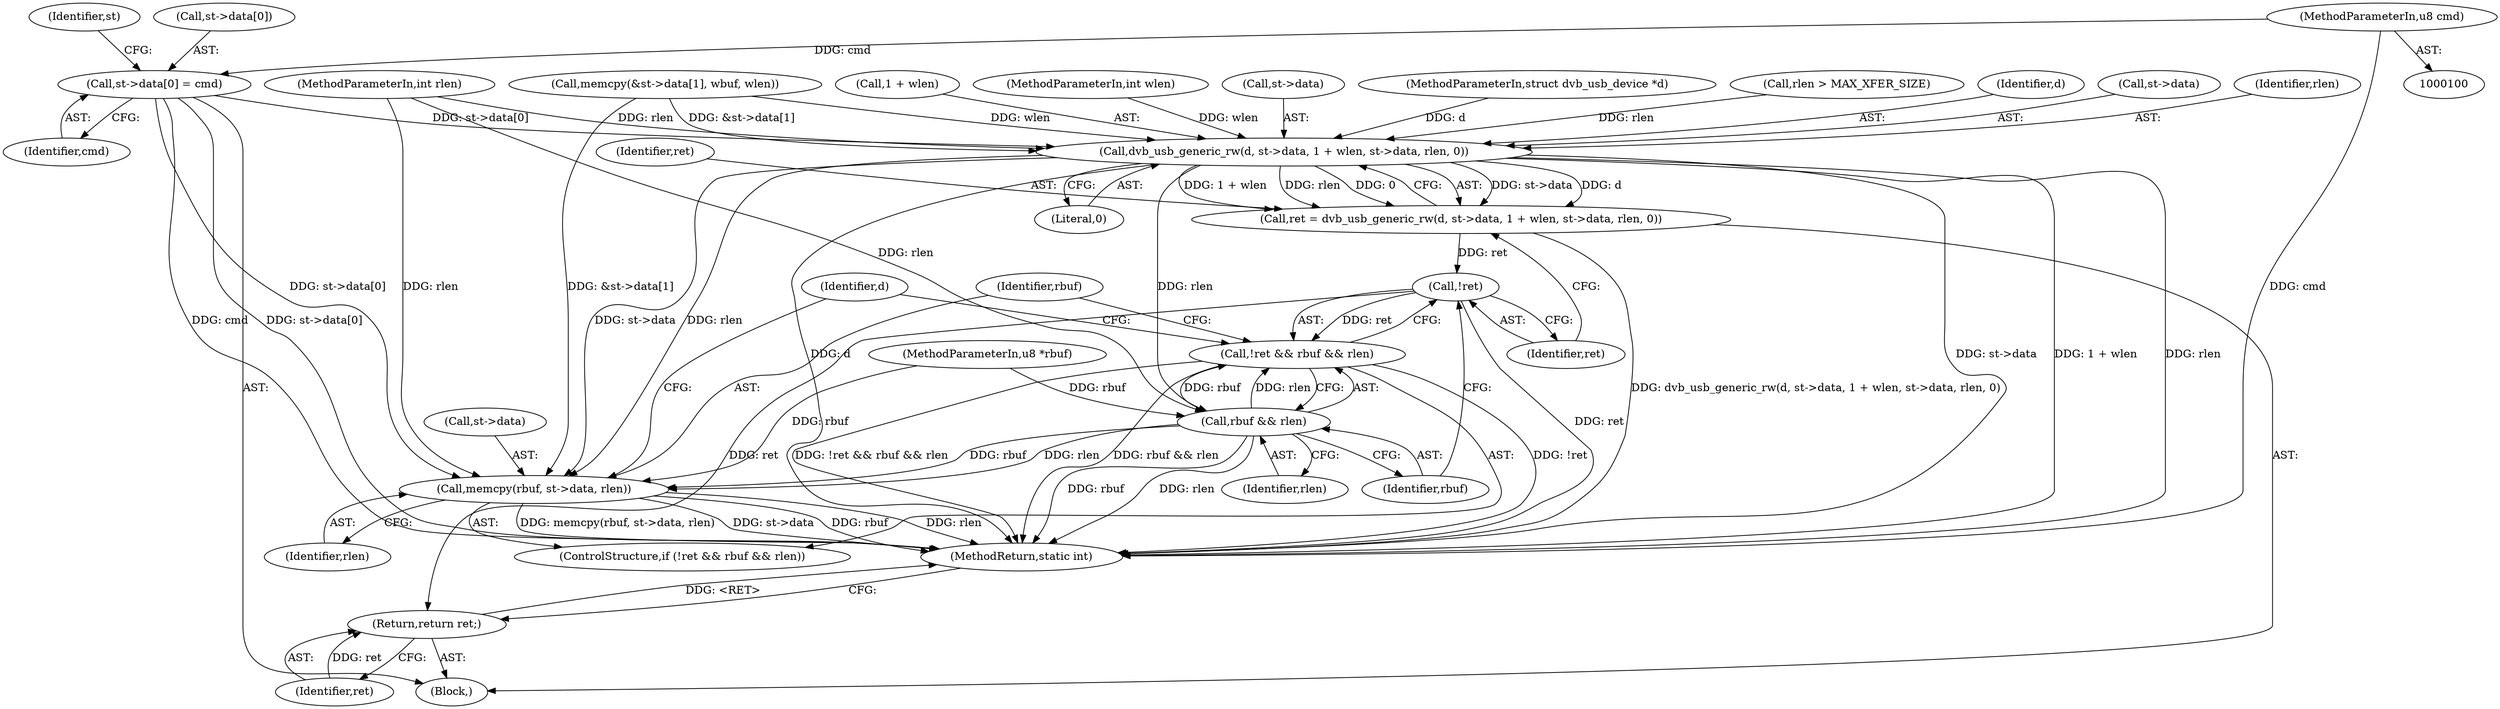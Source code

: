 digraph "0_linux_3f190e3aec212fc8c61e202c51400afa7384d4bc@array" {
"1000144" [label="(Call,st->data[0] = cmd)"];
"1000102" [label="(MethodParameterIn,u8 cmd)"];
"1000162" [label="(Call,dvb_usb_generic_rw(d, st->data, 1 + wlen, st->data, rlen, 0))"];
"1000160" [label="(Call,ret = dvb_usb_generic_rw(d, st->data, 1 + wlen, st->data, rlen, 0))"];
"1000177" [label="(Call,!ret)"];
"1000176" [label="(Call,!ret && rbuf && rlen)"];
"1000193" [label="(Return,return ret;)"];
"1000179" [label="(Call,rbuf && rlen)"];
"1000182" [label="(Call,memcpy(rbuf, st->data, rlen))"];
"1000182" [label="(Call,memcpy(rbuf, st->data, rlen))"];
"1000175" [label="(ControlStructure,if (!ret && rbuf && rlen))"];
"1000151" [label="(Call,memcpy(&st->data[1], wbuf, wlen))"];
"1000191" [label="(Identifier,d)"];
"1000177" [label="(Call,!ret)"];
"1000194" [label="(Identifier,ret)"];
"1000167" [label="(Call,1 + wlen)"];
"1000180" [label="(Identifier,rbuf)"];
"1000155" [label="(Identifier,st)"];
"1000104" [label="(MethodParameterIn,int wlen)"];
"1000184" [label="(Call,st->data)"];
"1000161" [label="(Identifier,ret)"];
"1000164" [label="(Call,st->data)"];
"1000101" [label="(MethodParameterIn,struct dvb_usb_device *d)"];
"1000160" [label="(Call,ret = dvb_usb_generic_rw(d, st->data, 1 + wlen, st->data, rlen, 0))"];
"1000183" [label="(Identifier,rbuf)"];
"1000129" [label="(Call,rlen > MAX_XFER_SIZE)"];
"1000178" [label="(Identifier,ret)"];
"1000107" [label="(Block,)"];
"1000187" [label="(Identifier,rlen)"];
"1000162" [label="(Call,dvb_usb_generic_rw(d, st->data, 1 + wlen, st->data, rlen, 0))"];
"1000163" [label="(Identifier,d)"];
"1000106" [label="(MethodParameterIn,int rlen)"];
"1000102" [label="(MethodParameterIn,u8 cmd)"];
"1000195" [label="(MethodReturn,static int)"];
"1000179" [label="(Call,rbuf && rlen)"];
"1000176" [label="(Call,!ret && rbuf && rlen)"];
"1000174" [label="(Literal,0)"];
"1000170" [label="(Call,st->data)"];
"1000145" [label="(Call,st->data[0])"];
"1000173" [label="(Identifier,rlen)"];
"1000150" [label="(Identifier,cmd)"];
"1000105" [label="(MethodParameterIn,u8 *rbuf)"];
"1000193" [label="(Return,return ret;)"];
"1000181" [label="(Identifier,rlen)"];
"1000144" [label="(Call,st->data[0] = cmd)"];
"1000144" -> "1000107"  [label="AST: "];
"1000144" -> "1000150"  [label="CFG: "];
"1000145" -> "1000144"  [label="AST: "];
"1000150" -> "1000144"  [label="AST: "];
"1000155" -> "1000144"  [label="CFG: "];
"1000144" -> "1000195"  [label="DDG: st->data[0]"];
"1000144" -> "1000195"  [label="DDG: cmd"];
"1000102" -> "1000144"  [label="DDG: cmd"];
"1000144" -> "1000162"  [label="DDG: st->data[0]"];
"1000144" -> "1000182"  [label="DDG: st->data[0]"];
"1000102" -> "1000100"  [label="AST: "];
"1000102" -> "1000195"  [label="DDG: cmd"];
"1000162" -> "1000160"  [label="AST: "];
"1000162" -> "1000174"  [label="CFG: "];
"1000163" -> "1000162"  [label="AST: "];
"1000164" -> "1000162"  [label="AST: "];
"1000167" -> "1000162"  [label="AST: "];
"1000170" -> "1000162"  [label="AST: "];
"1000173" -> "1000162"  [label="AST: "];
"1000174" -> "1000162"  [label="AST: "];
"1000160" -> "1000162"  [label="CFG: "];
"1000162" -> "1000195"  [label="DDG: st->data"];
"1000162" -> "1000195"  [label="DDG: 1 + wlen"];
"1000162" -> "1000195"  [label="DDG: rlen"];
"1000162" -> "1000195"  [label="DDG: d"];
"1000162" -> "1000160"  [label="DDG: st->data"];
"1000162" -> "1000160"  [label="DDG: d"];
"1000162" -> "1000160"  [label="DDG: 1 + wlen"];
"1000162" -> "1000160"  [label="DDG: rlen"];
"1000162" -> "1000160"  [label="DDG: 0"];
"1000101" -> "1000162"  [label="DDG: d"];
"1000151" -> "1000162"  [label="DDG: &st->data[1]"];
"1000151" -> "1000162"  [label="DDG: wlen"];
"1000104" -> "1000162"  [label="DDG: wlen"];
"1000129" -> "1000162"  [label="DDG: rlen"];
"1000106" -> "1000162"  [label="DDG: rlen"];
"1000162" -> "1000179"  [label="DDG: rlen"];
"1000162" -> "1000182"  [label="DDG: st->data"];
"1000162" -> "1000182"  [label="DDG: rlen"];
"1000160" -> "1000107"  [label="AST: "];
"1000161" -> "1000160"  [label="AST: "];
"1000178" -> "1000160"  [label="CFG: "];
"1000160" -> "1000195"  [label="DDG: dvb_usb_generic_rw(d, st->data, 1 + wlen, st->data, rlen, 0)"];
"1000160" -> "1000177"  [label="DDG: ret"];
"1000177" -> "1000176"  [label="AST: "];
"1000177" -> "1000178"  [label="CFG: "];
"1000178" -> "1000177"  [label="AST: "];
"1000180" -> "1000177"  [label="CFG: "];
"1000176" -> "1000177"  [label="CFG: "];
"1000177" -> "1000195"  [label="DDG: ret"];
"1000177" -> "1000176"  [label="DDG: ret"];
"1000177" -> "1000193"  [label="DDG: ret"];
"1000176" -> "1000175"  [label="AST: "];
"1000176" -> "1000179"  [label="CFG: "];
"1000179" -> "1000176"  [label="AST: "];
"1000183" -> "1000176"  [label="CFG: "];
"1000191" -> "1000176"  [label="CFG: "];
"1000176" -> "1000195"  [label="DDG: !ret && rbuf && rlen"];
"1000176" -> "1000195"  [label="DDG: rbuf && rlen"];
"1000176" -> "1000195"  [label="DDG: !ret"];
"1000179" -> "1000176"  [label="DDG: rbuf"];
"1000179" -> "1000176"  [label="DDG: rlen"];
"1000193" -> "1000107"  [label="AST: "];
"1000193" -> "1000194"  [label="CFG: "];
"1000194" -> "1000193"  [label="AST: "];
"1000195" -> "1000193"  [label="CFG: "];
"1000193" -> "1000195"  [label="DDG: <RET>"];
"1000194" -> "1000193"  [label="DDG: ret"];
"1000179" -> "1000180"  [label="CFG: "];
"1000179" -> "1000181"  [label="CFG: "];
"1000180" -> "1000179"  [label="AST: "];
"1000181" -> "1000179"  [label="AST: "];
"1000179" -> "1000195"  [label="DDG: rlen"];
"1000179" -> "1000195"  [label="DDG: rbuf"];
"1000105" -> "1000179"  [label="DDG: rbuf"];
"1000106" -> "1000179"  [label="DDG: rlen"];
"1000179" -> "1000182"  [label="DDG: rbuf"];
"1000179" -> "1000182"  [label="DDG: rlen"];
"1000182" -> "1000175"  [label="AST: "];
"1000182" -> "1000187"  [label="CFG: "];
"1000183" -> "1000182"  [label="AST: "];
"1000184" -> "1000182"  [label="AST: "];
"1000187" -> "1000182"  [label="AST: "];
"1000191" -> "1000182"  [label="CFG: "];
"1000182" -> "1000195"  [label="DDG: rlen"];
"1000182" -> "1000195"  [label="DDG: memcpy(rbuf, st->data, rlen)"];
"1000182" -> "1000195"  [label="DDG: st->data"];
"1000182" -> "1000195"  [label="DDG: rbuf"];
"1000105" -> "1000182"  [label="DDG: rbuf"];
"1000151" -> "1000182"  [label="DDG: &st->data[1]"];
"1000106" -> "1000182"  [label="DDG: rlen"];
}
